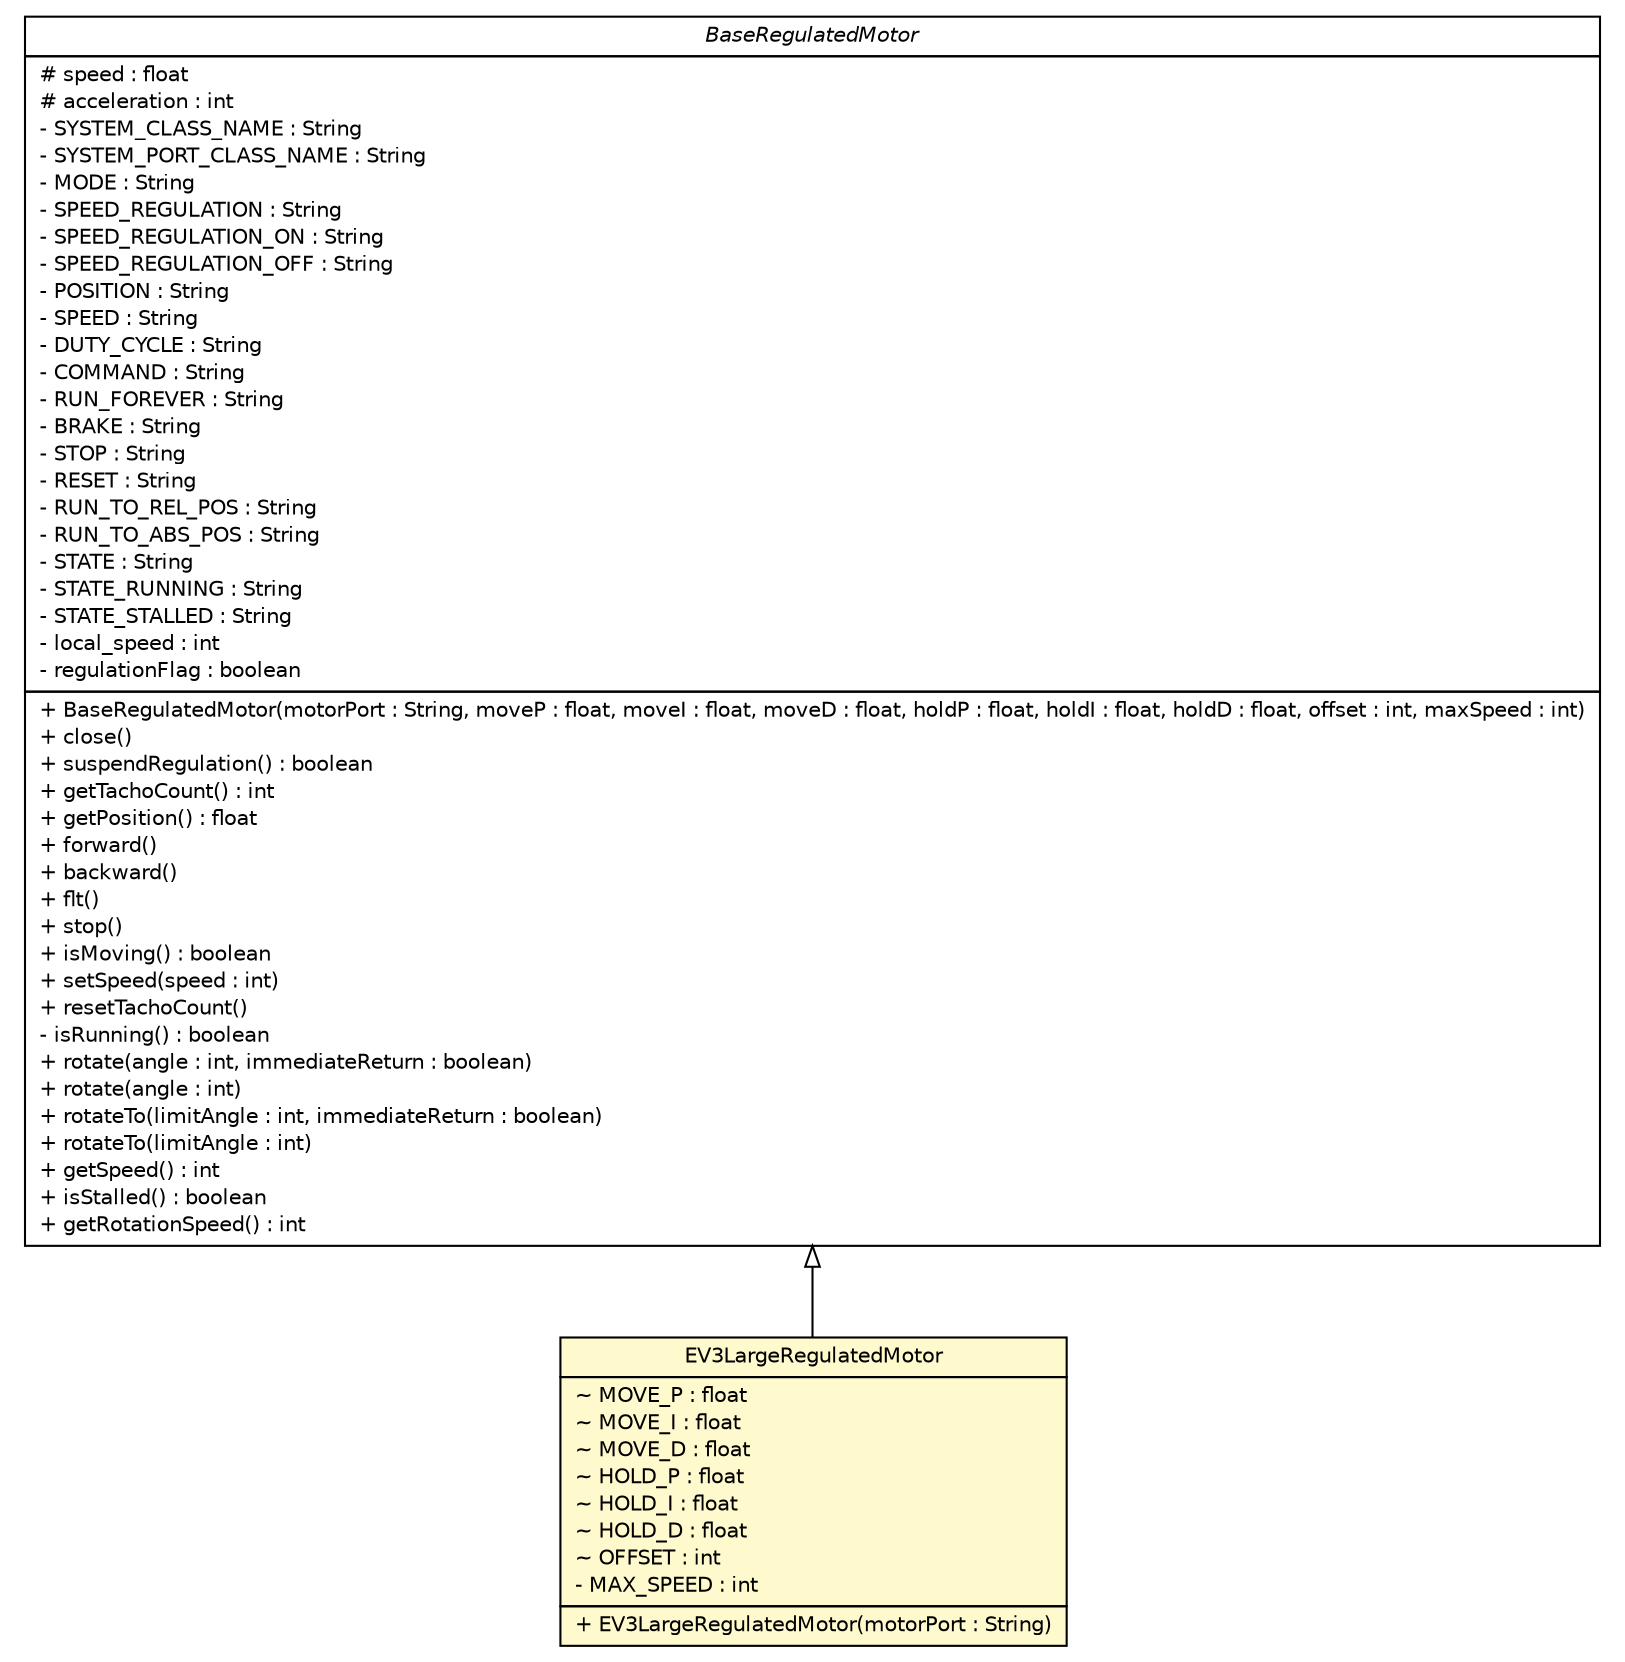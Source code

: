 #!/usr/local/bin/dot
#
# Class diagram 
# Generated by UMLGraph version R5_6-24-gf6e263 (http://www.umlgraph.org/)
#

digraph G {
	edge [fontname="Helvetica",fontsize=10,labelfontname="Helvetica",labelfontsize=10];
	node [fontname="Helvetica",fontsize=10,shape=plaintext];
	nodesep=0.25;
	ranksep=0.5;
	// ev3dev.hardware.motor.BaseRegulatedMotor
	c2936 [label=<<table title="ev3dev.hardware.motor.BaseRegulatedMotor" border="0" cellborder="1" cellspacing="0" cellpadding="2" port="p" href="./BaseRegulatedMotor.html">
		<tr><td><table border="0" cellspacing="0" cellpadding="1">
<tr><td align="center" balign="center"><font face="Helvetica-Oblique"> BaseRegulatedMotor </font></td></tr>
		</table></td></tr>
		<tr><td><table border="0" cellspacing="0" cellpadding="1">
<tr><td align="left" balign="left"> # speed : float </td></tr>
<tr><td align="left" balign="left"> # acceleration : int </td></tr>
<tr><td align="left" balign="left"> - SYSTEM_CLASS_NAME : String </td></tr>
<tr><td align="left" balign="left"> - SYSTEM_PORT_CLASS_NAME : String </td></tr>
<tr><td align="left" balign="left"> - MODE : String </td></tr>
<tr><td align="left" balign="left"> - SPEED_REGULATION : String </td></tr>
<tr><td align="left" balign="left"> - SPEED_REGULATION_ON : String </td></tr>
<tr><td align="left" balign="left"> - SPEED_REGULATION_OFF : String </td></tr>
<tr><td align="left" balign="left"> - POSITION : String </td></tr>
<tr><td align="left" balign="left"> - SPEED : String </td></tr>
<tr><td align="left" balign="left"> - DUTY_CYCLE : String </td></tr>
<tr><td align="left" balign="left"> - COMMAND : String </td></tr>
<tr><td align="left" balign="left"> - RUN_FOREVER : String </td></tr>
<tr><td align="left" balign="left"> - BRAKE : String </td></tr>
<tr><td align="left" balign="left"> - STOP : String </td></tr>
<tr><td align="left" balign="left"> - RESET : String </td></tr>
<tr><td align="left" balign="left"> - RUN_TO_REL_POS : String </td></tr>
<tr><td align="left" balign="left"> - RUN_TO_ABS_POS : String </td></tr>
<tr><td align="left" balign="left"> - STATE : String </td></tr>
<tr><td align="left" balign="left"> - STATE_RUNNING : String </td></tr>
<tr><td align="left" balign="left"> - STATE_STALLED : String </td></tr>
<tr><td align="left" balign="left"> - local_speed : int </td></tr>
<tr><td align="left" balign="left"> - regulationFlag : boolean </td></tr>
		</table></td></tr>
		<tr><td><table border="0" cellspacing="0" cellpadding="1">
<tr><td align="left" balign="left"> + BaseRegulatedMotor(motorPort : String, moveP : float, moveI : float, moveD : float, holdP : float, holdI : float, holdD : float, offset : int, maxSpeed : int) </td></tr>
<tr><td align="left" balign="left"> + close() </td></tr>
<tr><td align="left" balign="left"> + suspendRegulation() : boolean </td></tr>
<tr><td align="left" balign="left"> + getTachoCount() : int </td></tr>
<tr><td align="left" balign="left"> + getPosition() : float </td></tr>
<tr><td align="left" balign="left"> + forward() </td></tr>
<tr><td align="left" balign="left"> + backward() </td></tr>
<tr><td align="left" balign="left"> + flt() </td></tr>
<tr><td align="left" balign="left"> + stop() </td></tr>
<tr><td align="left" balign="left"> + isMoving() : boolean </td></tr>
<tr><td align="left" balign="left"> + setSpeed(speed : int) </td></tr>
<tr><td align="left" balign="left"> + resetTachoCount() </td></tr>
<tr><td align="left" balign="left"> - isRunning() : boolean </td></tr>
<tr><td align="left" balign="left"> + rotate(angle : int, immediateReturn : boolean) </td></tr>
<tr><td align="left" balign="left"> + rotate(angle : int) </td></tr>
<tr><td align="left" balign="left"> + rotateTo(limitAngle : int, immediateReturn : boolean) </td></tr>
<tr><td align="left" balign="left"> + rotateTo(limitAngle : int) </td></tr>
<tr><td align="left" balign="left"> + getSpeed() : int </td></tr>
<tr><td align="left" balign="left"> + isStalled() : boolean </td></tr>
<tr><td align="left" balign="left"> + getRotationSpeed() : int </td></tr>
		</table></td></tr>
		</table>>, URL="./BaseRegulatedMotor.html", fontname="Helvetica", fontcolor="black", fontsize=10.0];
	// ev3dev.hardware.motor.EV3LargeRegulatedMotor
	c2938 [label=<<table title="ev3dev.hardware.motor.EV3LargeRegulatedMotor" border="0" cellborder="1" cellspacing="0" cellpadding="2" port="p" bgcolor="lemonChiffon" href="./EV3LargeRegulatedMotor.html">
		<tr><td><table border="0" cellspacing="0" cellpadding="1">
<tr><td align="center" balign="center"> EV3LargeRegulatedMotor </td></tr>
		</table></td></tr>
		<tr><td><table border="0" cellspacing="0" cellpadding="1">
<tr><td align="left" balign="left"> ~ MOVE_P : float </td></tr>
<tr><td align="left" balign="left"> ~ MOVE_I : float </td></tr>
<tr><td align="left" balign="left"> ~ MOVE_D : float </td></tr>
<tr><td align="left" balign="left"> ~ HOLD_P : float </td></tr>
<tr><td align="left" balign="left"> ~ HOLD_I : float </td></tr>
<tr><td align="left" balign="left"> ~ HOLD_D : float </td></tr>
<tr><td align="left" balign="left"> ~ OFFSET : int </td></tr>
<tr><td align="left" balign="left"> - MAX_SPEED : int </td></tr>
		</table></td></tr>
		<tr><td><table border="0" cellspacing="0" cellpadding="1">
<tr><td align="left" balign="left"> + EV3LargeRegulatedMotor(motorPort : String) </td></tr>
		</table></td></tr>
		</table>>, URL="./EV3LargeRegulatedMotor.html", fontname="Helvetica", fontcolor="black", fontsize=10.0];
	//ev3dev.hardware.motor.EV3LargeRegulatedMotor extends ev3dev.hardware.motor.BaseRegulatedMotor
	c2936:p -> c2938:p [dir=back,arrowtail=empty];
}

